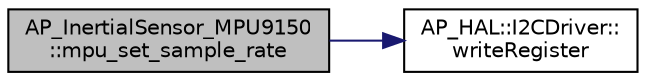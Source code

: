 digraph "AP_InertialSensor_MPU9150::mpu_set_sample_rate"
{
 // INTERACTIVE_SVG=YES
  edge [fontname="Helvetica",fontsize="10",labelfontname="Helvetica",labelfontsize="10"];
  node [fontname="Helvetica",fontsize="10",shape=record];
  rankdir="LR";
  Node1 [label="AP_InertialSensor_MPU9150\l::mpu_set_sample_rate",height=0.2,width=0.4,color="black", fillcolor="grey75", style="filled" fontcolor="black"];
  Node1 -> Node2 [color="midnightblue",fontsize="10",style="solid",fontname="Helvetica"];
  Node2 [label="AP_HAL::I2CDriver::\lwriteRegister",height=0.2,width=0.4,color="black", fillcolor="white", style="filled",URL="$classAP__HAL_1_1I2CDriver.html#a8e28e01b86bd1cb03efb7162f340444e"];
}
